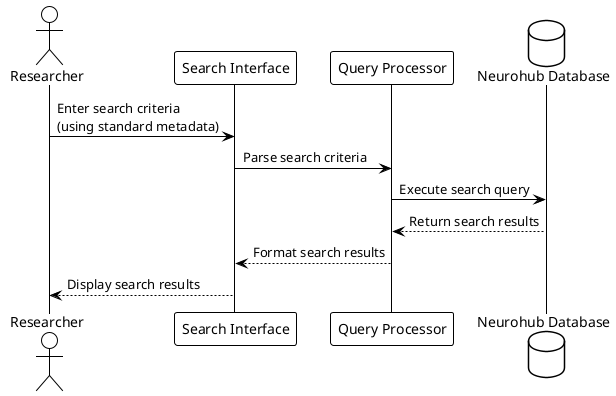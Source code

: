 @startuml
!theme plain

actor Researcher
participant "Search Interface" as SI
participant "Query Processor" as QP
database "Neurohub Database" as DB

Researcher -> SI : Enter search criteria\n(using standard metadata)
SI -> QP : Parse search criteria
QP -> DB : Execute search query
DB --> QP : Return search results
QP --> SI : Format search results
SI --> Researcher : Display search results

@enduml